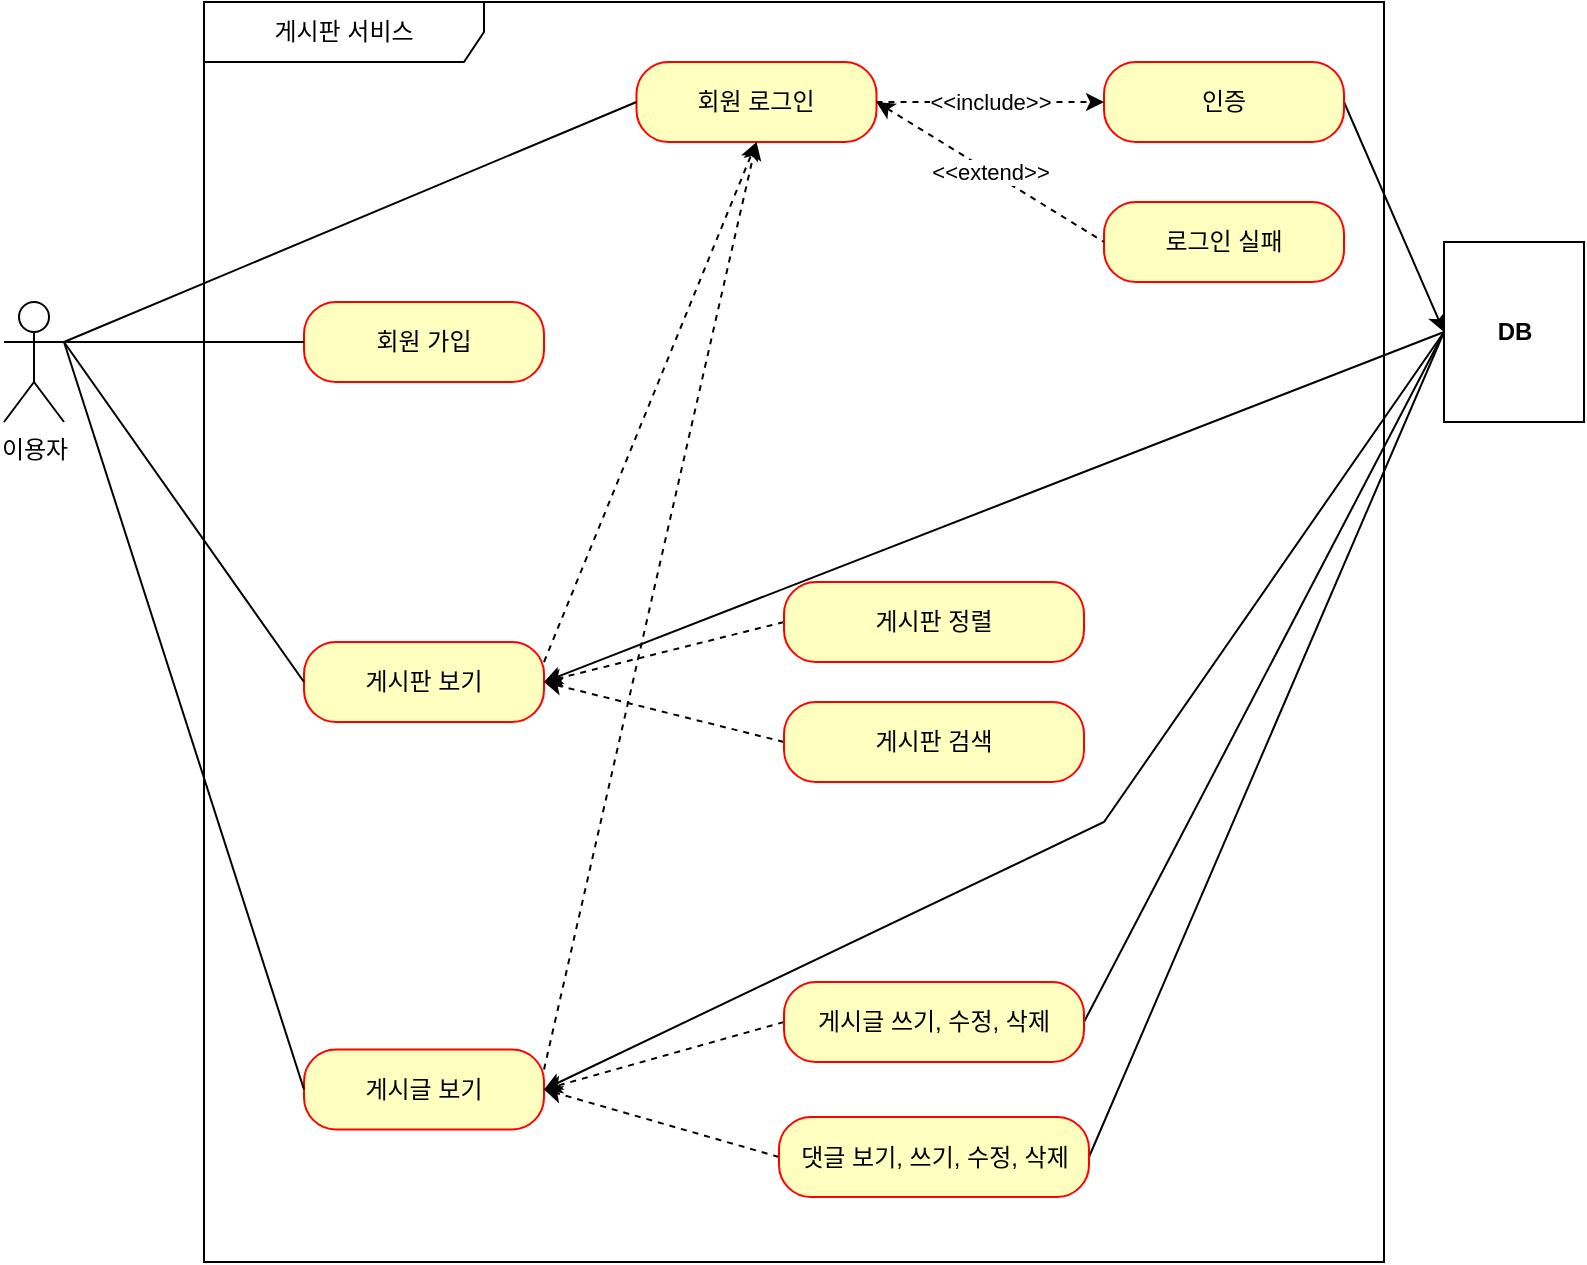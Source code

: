 <mxfile version="20.8.3" type="github">
  <diagram id="5MSxr2E-_8cKyDqFFOr8" name="페이지-1">
    <mxGraphModel dx="726" dy="1154" grid="1" gridSize="10" guides="1" tooltips="1" connect="1" arrows="1" fold="1" page="1" pageScale="1" pageWidth="827" pageHeight="1169" math="0" shadow="0">
      <root>
        <mxCell id="0" />
        <mxCell id="1" parent="0" />
        <mxCell id="CDleEMfTcsPICVaO8xFf-1" value="이용자" style="shape=umlActor;verticalLabelPosition=bottom;verticalAlign=top;html=1;" vertex="1" parent="1">
          <mxGeometry x="20" y="230" width="30" height="60" as="geometry" />
        </mxCell>
        <mxCell id="CDleEMfTcsPICVaO8xFf-2" value="게시판 서비스" style="shape=umlFrame;whiteSpace=wrap;html=1;width=140;height=30;" vertex="1" parent="1">
          <mxGeometry x="120" y="80" width="590" height="630" as="geometry" />
        </mxCell>
        <mxCell id="CDleEMfTcsPICVaO8xFf-3" value="회원 가입" style="rounded=1;whiteSpace=wrap;html=1;arcSize=40;fontColor=#000000;fillColor=#ffffc0;strokeColor=#ff0000;" vertex="1" parent="1">
          <mxGeometry x="170" y="230" width="120" height="40" as="geometry" />
        </mxCell>
        <mxCell id="CDleEMfTcsPICVaO8xFf-25" style="rounded=0;orthogonalLoop=1;jettySize=auto;html=1;dashed=1;startArrow=none;startFill=0;endArrow=classic;endFill=1;exitX=1;exitY=0.25;exitDx=0;exitDy=0;entryX=0.5;entryY=1;entryDx=0;entryDy=0;" edge="1" parent="1" source="CDleEMfTcsPICVaO8xFf-5" target="CDleEMfTcsPICVaO8xFf-7">
          <mxGeometry relative="1" as="geometry" />
        </mxCell>
        <mxCell id="CDleEMfTcsPICVaO8xFf-34" style="edgeStyle=none;rounded=0;orthogonalLoop=1;jettySize=auto;html=1;entryX=0;entryY=0.5;entryDx=0;entryDy=0;startArrow=classic;startFill=1;endArrow=none;endFill=0;exitX=1;exitY=0.5;exitDx=0;exitDy=0;" edge="1" parent="1" source="CDleEMfTcsPICVaO8xFf-5" target="CDleEMfTcsPICVaO8xFf-31">
          <mxGeometry relative="1" as="geometry" />
        </mxCell>
        <mxCell id="CDleEMfTcsPICVaO8xFf-5" value="게시판 보기" style="rounded=1;whiteSpace=wrap;html=1;arcSize=40;fontColor=#000000;fillColor=#ffffc0;strokeColor=#ff0000;" vertex="1" parent="1">
          <mxGeometry x="170" y="400" width="120" height="40" as="geometry" />
        </mxCell>
        <mxCell id="CDleEMfTcsPICVaO8xFf-6" value="게시글 보기" style="rounded=1;whiteSpace=wrap;html=1;arcSize=40;fontColor=#000000;fillColor=#ffffc0;strokeColor=#ff0000;" vertex="1" parent="1">
          <mxGeometry x="170" y="603.75" width="120" height="40" as="geometry" />
        </mxCell>
        <mxCell id="CDleEMfTcsPICVaO8xFf-7" value="회원 로그인" style="rounded=1;whiteSpace=wrap;html=1;arcSize=40;fontColor=#000000;fillColor=#ffffc0;strokeColor=#ff0000;" vertex="1" parent="1">
          <mxGeometry x="336.25" y="110" width="120" height="40" as="geometry" />
        </mxCell>
        <mxCell id="CDleEMfTcsPICVaO8xFf-33" style="edgeStyle=none;rounded=0;orthogonalLoop=1;jettySize=auto;html=1;entryX=0;entryY=0.5;entryDx=0;entryDy=0;startArrow=none;startFill=0;endArrow=classic;endFill=1;exitX=1;exitY=0.5;exitDx=0;exitDy=0;" edge="1" parent="1" source="CDleEMfTcsPICVaO8xFf-8" target="CDleEMfTcsPICVaO8xFf-31">
          <mxGeometry relative="1" as="geometry" />
        </mxCell>
        <mxCell id="CDleEMfTcsPICVaO8xFf-8" value="인증" style="rounded=1;whiteSpace=wrap;html=1;arcSize=40;fontColor=#000000;fillColor=#ffffc0;strokeColor=#ff0000;" vertex="1" parent="1">
          <mxGeometry x="570" y="110" width="120" height="40" as="geometry" />
        </mxCell>
        <mxCell id="CDleEMfTcsPICVaO8xFf-9" value="로그인 실패" style="rounded=1;whiteSpace=wrap;html=1;arcSize=40;fontColor=#000000;fillColor=#ffffc0;strokeColor=#ff0000;" vertex="1" parent="1">
          <mxGeometry x="570" y="180" width="120" height="40" as="geometry" />
        </mxCell>
        <mxCell id="CDleEMfTcsPICVaO8xFf-27" style="edgeStyle=none;rounded=0;orthogonalLoop=1;jettySize=auto;html=1;entryX=1;entryY=0.5;entryDx=0;entryDy=0;dashed=1;startArrow=none;startFill=0;endArrow=classic;endFill=1;exitX=0;exitY=0.5;exitDx=0;exitDy=0;" edge="1" parent="1" source="CDleEMfTcsPICVaO8xFf-10" target="CDleEMfTcsPICVaO8xFf-5">
          <mxGeometry relative="1" as="geometry" />
        </mxCell>
        <mxCell id="CDleEMfTcsPICVaO8xFf-10" value="게시판 정렬" style="rounded=1;whiteSpace=wrap;html=1;arcSize=40;fontColor=#000000;fillColor=#ffffc0;strokeColor=#ff0000;" vertex="1" parent="1">
          <mxGeometry x="410" y="370" width="150" height="40" as="geometry" />
        </mxCell>
        <mxCell id="CDleEMfTcsPICVaO8xFf-28" style="edgeStyle=none;rounded=0;orthogonalLoop=1;jettySize=auto;html=1;entryX=1;entryY=0.5;entryDx=0;entryDy=0;dashed=1;startArrow=none;startFill=0;endArrow=classic;endFill=1;exitX=0;exitY=0.5;exitDx=0;exitDy=0;" edge="1" parent="1" source="CDleEMfTcsPICVaO8xFf-11" target="CDleEMfTcsPICVaO8xFf-5">
          <mxGeometry relative="1" as="geometry" />
        </mxCell>
        <mxCell id="CDleEMfTcsPICVaO8xFf-11" value="게시판 검색" style="rounded=1;whiteSpace=wrap;html=1;arcSize=40;fontColor=#000000;fillColor=#ffffc0;strokeColor=#ff0000;" vertex="1" parent="1">
          <mxGeometry x="410" y="430" width="150" height="40" as="geometry" />
        </mxCell>
        <mxCell id="CDleEMfTcsPICVaO8xFf-29" style="edgeStyle=none;rounded=0;orthogonalLoop=1;jettySize=auto;html=1;entryX=1;entryY=0.5;entryDx=0;entryDy=0;dashed=1;startArrow=none;startFill=0;endArrow=classic;endFill=1;exitX=0;exitY=0.5;exitDx=0;exitDy=0;" edge="1" parent="1" source="CDleEMfTcsPICVaO8xFf-12" target="CDleEMfTcsPICVaO8xFf-6">
          <mxGeometry relative="1" as="geometry" />
        </mxCell>
        <mxCell id="CDleEMfTcsPICVaO8xFf-36" style="edgeStyle=none;rounded=0;orthogonalLoop=1;jettySize=auto;html=1;entryX=0;entryY=0.5;entryDx=0;entryDy=0;startArrow=none;startFill=0;endArrow=none;endFill=0;exitX=1;exitY=0.5;exitDx=0;exitDy=0;" edge="1" parent="1" source="CDleEMfTcsPICVaO8xFf-12" target="CDleEMfTcsPICVaO8xFf-31">
          <mxGeometry relative="1" as="geometry" />
        </mxCell>
        <mxCell id="CDleEMfTcsPICVaO8xFf-12" value="게시글 쓰기, 수정, 삭제" style="rounded=1;whiteSpace=wrap;html=1;arcSize=40;fontColor=#000000;fillColor=#ffffc0;strokeColor=#ff0000;" vertex="1" parent="1">
          <mxGeometry x="410" y="570" width="150" height="40" as="geometry" />
        </mxCell>
        <mxCell id="CDleEMfTcsPICVaO8xFf-30" style="edgeStyle=none;rounded=0;orthogonalLoop=1;jettySize=auto;html=1;entryX=1;entryY=0.5;entryDx=0;entryDy=0;dashed=1;startArrow=none;startFill=0;endArrow=classic;endFill=1;exitX=0;exitY=0.5;exitDx=0;exitDy=0;" edge="1" parent="1" source="CDleEMfTcsPICVaO8xFf-13" target="CDleEMfTcsPICVaO8xFf-6">
          <mxGeometry relative="1" as="geometry" />
        </mxCell>
        <mxCell id="CDleEMfTcsPICVaO8xFf-37" style="edgeStyle=none;rounded=0;orthogonalLoop=1;jettySize=auto;html=1;entryX=0;entryY=0.5;entryDx=0;entryDy=0;startArrow=none;startFill=0;endArrow=none;endFill=0;exitX=1;exitY=0.5;exitDx=0;exitDy=0;" edge="1" parent="1" source="CDleEMfTcsPICVaO8xFf-13" target="CDleEMfTcsPICVaO8xFf-31">
          <mxGeometry relative="1" as="geometry" />
        </mxCell>
        <mxCell id="CDleEMfTcsPICVaO8xFf-13" value="댓글 보기, 쓰기, 수정, 삭제" style="rounded=1;whiteSpace=wrap;html=1;arcSize=40;fontColor=#000000;fillColor=#ffffc0;strokeColor=#ff0000;" vertex="1" parent="1">
          <mxGeometry x="407.5" y="637.5" width="155" height="40" as="geometry" />
        </mxCell>
        <mxCell id="CDleEMfTcsPICVaO8xFf-16" value="" style="endArrow=none;html=1;rounded=0;entryX=0;entryY=0.5;entryDx=0;entryDy=0;exitX=1;exitY=0.333;exitDx=0;exitDy=0;exitPerimeter=0;" edge="1" parent="1" source="CDleEMfTcsPICVaO8xFf-1" target="CDleEMfTcsPICVaO8xFf-3">
          <mxGeometry width="50" height="50" relative="1" as="geometry">
            <mxPoint x="290" y="480" as="sourcePoint" />
            <mxPoint x="340" y="430" as="targetPoint" />
          </mxGeometry>
        </mxCell>
        <mxCell id="CDleEMfTcsPICVaO8xFf-17" value="" style="endArrow=none;html=1;rounded=0;entryX=0;entryY=0.5;entryDx=0;entryDy=0;exitX=1;exitY=0.333;exitDx=0;exitDy=0;exitPerimeter=0;" edge="1" parent="1" source="CDleEMfTcsPICVaO8xFf-1" target="CDleEMfTcsPICVaO8xFf-7">
          <mxGeometry width="50" height="50" relative="1" as="geometry">
            <mxPoint x="290" y="480" as="sourcePoint" />
            <mxPoint x="340" y="430" as="targetPoint" />
          </mxGeometry>
        </mxCell>
        <mxCell id="CDleEMfTcsPICVaO8xFf-18" value="" style="endArrow=none;html=1;rounded=0;entryX=0;entryY=0.5;entryDx=0;entryDy=0;exitX=1;exitY=0.333;exitDx=0;exitDy=0;exitPerimeter=0;" edge="1" parent="1" source="CDleEMfTcsPICVaO8xFf-1" target="CDleEMfTcsPICVaO8xFf-5">
          <mxGeometry width="50" height="50" relative="1" as="geometry">
            <mxPoint x="290" y="480" as="sourcePoint" />
            <mxPoint x="340" y="430" as="targetPoint" />
          </mxGeometry>
        </mxCell>
        <mxCell id="CDleEMfTcsPICVaO8xFf-19" value="" style="endArrow=none;html=1;rounded=0;entryX=0;entryY=0.5;entryDx=0;entryDy=0;exitX=1;exitY=0.333;exitDx=0;exitDy=0;exitPerimeter=0;" edge="1" parent="1" source="CDleEMfTcsPICVaO8xFf-1" target="CDleEMfTcsPICVaO8xFf-6">
          <mxGeometry width="50" height="50" relative="1" as="geometry">
            <mxPoint x="290" y="480" as="sourcePoint" />
            <mxPoint x="340" y="430" as="targetPoint" />
          </mxGeometry>
        </mxCell>
        <mxCell id="CDleEMfTcsPICVaO8xFf-20" value="&amp;lt;&amp;lt;include&amp;gt;&amp;gt;" style="endArrow=classic;html=1;rounded=0;exitX=1;exitY=0.5;exitDx=0;exitDy=0;entryX=0;entryY=0.5;entryDx=0;entryDy=0;dashed=1;endFill=1;" edge="1" parent="1" source="CDleEMfTcsPICVaO8xFf-7" target="CDleEMfTcsPICVaO8xFf-8">
          <mxGeometry width="50" height="50" relative="1" as="geometry">
            <mxPoint x="440" y="480" as="sourcePoint" />
            <mxPoint x="490" y="430" as="targetPoint" />
          </mxGeometry>
        </mxCell>
        <mxCell id="CDleEMfTcsPICVaO8xFf-21" value="&amp;lt;&amp;lt;extend&amp;gt;&amp;gt;" style="endArrow=none;html=1;rounded=0;entryX=0;entryY=0.5;entryDx=0;entryDy=0;exitX=1;exitY=0.5;exitDx=0;exitDy=0;dashed=1;startArrow=classic;startFill=1;" edge="1" parent="1" source="CDleEMfTcsPICVaO8xFf-7" target="CDleEMfTcsPICVaO8xFf-9">
          <mxGeometry width="50" height="50" relative="1" as="geometry">
            <mxPoint x="440" y="480" as="sourcePoint" />
            <mxPoint x="490" y="430" as="targetPoint" />
          </mxGeometry>
        </mxCell>
        <mxCell id="CDleEMfTcsPICVaO8xFf-26" style="rounded=0;orthogonalLoop=1;jettySize=auto;html=1;dashed=1;startArrow=none;startFill=0;endArrow=classic;endFill=1;exitX=1;exitY=0.25;exitDx=0;exitDy=0;entryX=0.5;entryY=1;entryDx=0;entryDy=0;" edge="1" parent="1" source="CDleEMfTcsPICVaO8xFf-6" target="CDleEMfTcsPICVaO8xFf-7">
          <mxGeometry relative="1" as="geometry" />
        </mxCell>
        <mxCell id="CDleEMfTcsPICVaO8xFf-35" style="edgeStyle=none;rounded=0;orthogonalLoop=1;jettySize=auto;html=1;entryX=1;entryY=0.5;entryDx=0;entryDy=0;startArrow=none;startFill=0;endArrow=classic;endFill=1;exitX=0;exitY=0.5;exitDx=0;exitDy=0;" edge="1" parent="1" source="CDleEMfTcsPICVaO8xFf-31" target="CDleEMfTcsPICVaO8xFf-6">
          <mxGeometry relative="1" as="geometry">
            <Array as="points">
              <mxPoint x="570" y="490" />
            </Array>
          </mxGeometry>
        </mxCell>
        <mxCell id="CDleEMfTcsPICVaO8xFf-31" value="&lt;b&gt;DB&lt;/b&gt;" style="html=1;dropTarget=0;" vertex="1" parent="1">
          <mxGeometry x="740" y="200" width="70" height="90" as="geometry" />
        </mxCell>
      </root>
    </mxGraphModel>
  </diagram>
</mxfile>
